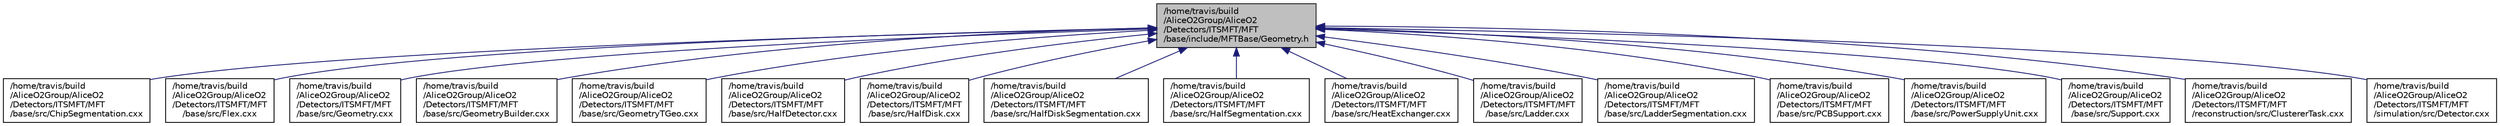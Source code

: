 digraph "/home/travis/build/AliceO2Group/AliceO2/Detectors/ITSMFT/MFT/base/include/MFTBase/Geometry.h"
{
 // INTERACTIVE_SVG=YES
  bgcolor="transparent";
  edge [fontname="Helvetica",fontsize="10",labelfontname="Helvetica",labelfontsize="10"];
  node [fontname="Helvetica",fontsize="10",shape=record];
  Node2 [label="/home/travis/build\l/AliceO2Group/AliceO2\l/Detectors/ITSMFT/MFT\l/base/include/MFTBase/Geometry.h",height=0.2,width=0.4,color="black", fillcolor="grey75", style="filled", fontcolor="black"];
  Node2 -> Node3 [dir="back",color="midnightblue",fontsize="10",style="solid",fontname="Helvetica"];
  Node3 [label="/home/travis/build\l/AliceO2Group/AliceO2\l/Detectors/ITSMFT/MFT\l/base/src/ChipSegmentation.cxx",height=0.2,width=0.4,color="black",URL="$d5/d24/ChipSegmentation_8cxx.html",tooltip="Description of the virtual segmentation of the chips. "];
  Node2 -> Node4 [dir="back",color="midnightblue",fontsize="10",style="solid",fontname="Helvetica"];
  Node4 [label="/home/travis/build\l/AliceO2Group/AliceO2\l/Detectors/ITSMFT/MFT\l/base/src/Flex.cxx",height=0.2,width=0.4,color="black",URL="$d7/d93/Flex_8cxx.html",tooltip="Flex class for ALICE MFT upgrade. "];
  Node2 -> Node5 [dir="back",color="midnightblue",fontsize="10",style="solid",fontname="Helvetica"];
  Node5 [label="/home/travis/build\l/AliceO2Group/AliceO2\l/Detectors/ITSMFT/MFT\l/base/src/Geometry.cxx",height=0.2,width=0.4,color="black",URL="$de/d37/ITSMFT_2MFT_2base_2src_2Geometry_8cxx.html"];
  Node2 -> Node6 [dir="back",color="midnightblue",fontsize="10",style="solid",fontname="Helvetica"];
  Node6 [label="/home/travis/build\l/AliceO2Group/AliceO2\l/Detectors/ITSMFT/MFT\l/base/src/GeometryBuilder.cxx",height=0.2,width=0.4,color="black",URL="$df/d83/GeometryBuilder_8cxx.html",tooltip="Class describing MFT Geometry Builder. "];
  Node2 -> Node7 [dir="back",color="midnightblue",fontsize="10",style="solid",fontname="Helvetica"];
  Node7 [label="/home/travis/build\l/AliceO2Group/AliceO2\l/Detectors/ITSMFT/MFT\l/base/src/GeometryTGeo.cxx",height=0.2,width=0.4,color="black",URL="$d0/dc4/ITSMFT_2MFT_2base_2src_2GeometryTGeo_8cxx.html"];
  Node2 -> Node8 [dir="back",color="midnightblue",fontsize="10",style="solid",fontname="Helvetica"];
  Node8 [label="/home/travis/build\l/AliceO2Group/AliceO2\l/Detectors/ITSMFT/MFT\l/base/src/HalfDetector.cxx",height=0.2,width=0.4,color="black",URL="$d3/d36/HalfDetector_8cxx.html",tooltip="Class Building the geometry of one half of the ALICE Muon Forward Tracker. "];
  Node2 -> Node9 [dir="back",color="midnightblue",fontsize="10",style="solid",fontname="Helvetica"];
  Node9 [label="/home/travis/build\l/AliceO2Group/AliceO2\l/Detectors/ITSMFT/MFT\l/base/src/HalfDisk.cxx",height=0.2,width=0.4,color="black",URL="$d6/d66/HalfDisk_8cxx.html",tooltip="Class describing geometry of one half of a MFT disk. "];
  Node2 -> Node10 [dir="back",color="midnightblue",fontsize="10",style="solid",fontname="Helvetica"];
  Node10 [label="/home/travis/build\l/AliceO2Group/AliceO2\l/Detectors/ITSMFT/MFT\l/base/src/HalfDiskSegmentation.cxx",height=0.2,width=0.4,color="black",URL="$d1/d8f/HalfDiskSegmentation_8cxx.html",tooltip="Class for the description of the structure of a half-disk. "];
  Node2 -> Node11 [dir="back",color="midnightblue",fontsize="10",style="solid",fontname="Helvetica"];
  Node11 [label="/home/travis/build\l/AliceO2Group/AliceO2\l/Detectors/ITSMFT/MFT\l/base/src/HalfSegmentation.cxx",height=0.2,width=0.4,color="black",URL="$d1/d7f/HalfSegmentation_8cxx.html",tooltip="Segmentation class for each half of the ALICE Muon Forward Tracker. "];
  Node2 -> Node12 [dir="back",color="midnightblue",fontsize="10",style="solid",fontname="Helvetica"];
  Node12 [label="/home/travis/build\l/AliceO2Group/AliceO2\l/Detectors/ITSMFT/MFT\l/base/src/HeatExchanger.cxx",height=0.2,width=0.4,color="black",URL="$de/d02/HeatExchanger_8cxx.html",tooltip="Class building the MFT heat exchanger. "];
  Node2 -> Node13 [dir="back",color="midnightblue",fontsize="10",style="solid",fontname="Helvetica"];
  Node13 [label="/home/travis/build\l/AliceO2Group/AliceO2\l/Detectors/ITSMFT/MFT\l/base/src/Ladder.cxx",height=0.2,width=0.4,color="black",URL="$dc/d80/Ladder_8cxx.html",tooltip="Ladder builder. "];
  Node2 -> Node14 [dir="back",color="midnightblue",fontsize="10",style="solid",fontname="Helvetica"];
  Node14 [label="/home/travis/build\l/AliceO2Group/AliceO2\l/Detectors/ITSMFT/MFT\l/base/src/LadderSegmentation.cxx",height=0.2,width=0.4,color="black",URL="$d6/dc0/LadderSegmentation_8cxx.html",tooltip="Description of the virtual segmentation of a ladder. "];
  Node2 -> Node15 [dir="back",color="midnightblue",fontsize="10",style="solid",fontname="Helvetica"];
  Node15 [label="/home/travis/build\l/AliceO2Group/AliceO2\l/Detectors/ITSMFT/MFT\l/base/src/PCBSupport.cxx",height=0.2,width=0.4,color="black",URL="$de/dde/PCBSupport_8cxx.html",tooltip="Class building the MFT PCB Supports. "];
  Node2 -> Node16 [dir="back",color="midnightblue",fontsize="10",style="solid",fontname="Helvetica"];
  Node16 [label="/home/travis/build\l/AliceO2Group/AliceO2\l/Detectors/ITSMFT/MFT\l/base/src/PowerSupplyUnit.cxx",height=0.2,width=0.4,color="black",URL="$d6/d7d/PowerSupplyUnit_8cxx.html",tooltip="Class building the MFT heat exchanger. "];
  Node2 -> Node17 [dir="back",color="midnightblue",fontsize="10",style="solid",fontname="Helvetica"];
  Node17 [label="/home/travis/build\l/AliceO2Group/AliceO2\l/Detectors/ITSMFT/MFT\l/base/src/Support.cxx",height=0.2,width=0.4,color="black",URL="$df/de3/Support_8cxx.html",tooltip="Class building the MFT PCB Supports. "];
  Node2 -> Node18 [dir="back",color="midnightblue",fontsize="10",style="solid",fontname="Helvetica"];
  Node18 [label="/home/travis/build\l/AliceO2Group/AliceO2\l/Detectors/ITSMFT/MFT\l/reconstruction/src/ClustererTask.cxx",height=0.2,width=0.4,color="black",URL="$d9/d5e/ITSMFT_2MFT_2reconstruction_2src_2ClustererTask_8cxx.html"];
  Node2 -> Node19 [dir="back",color="midnightblue",fontsize="10",style="solid",fontname="Helvetica"];
  Node19 [label="/home/travis/build\l/AliceO2Group/AliceO2\l/Detectors/ITSMFT/MFT\l/simulation/src/Detector.cxx",height=0.2,width=0.4,color="black",URL="$d0/d6b/ITSMFT_2MFT_2simulation_2src_2Detector_8cxx.html"];
}
